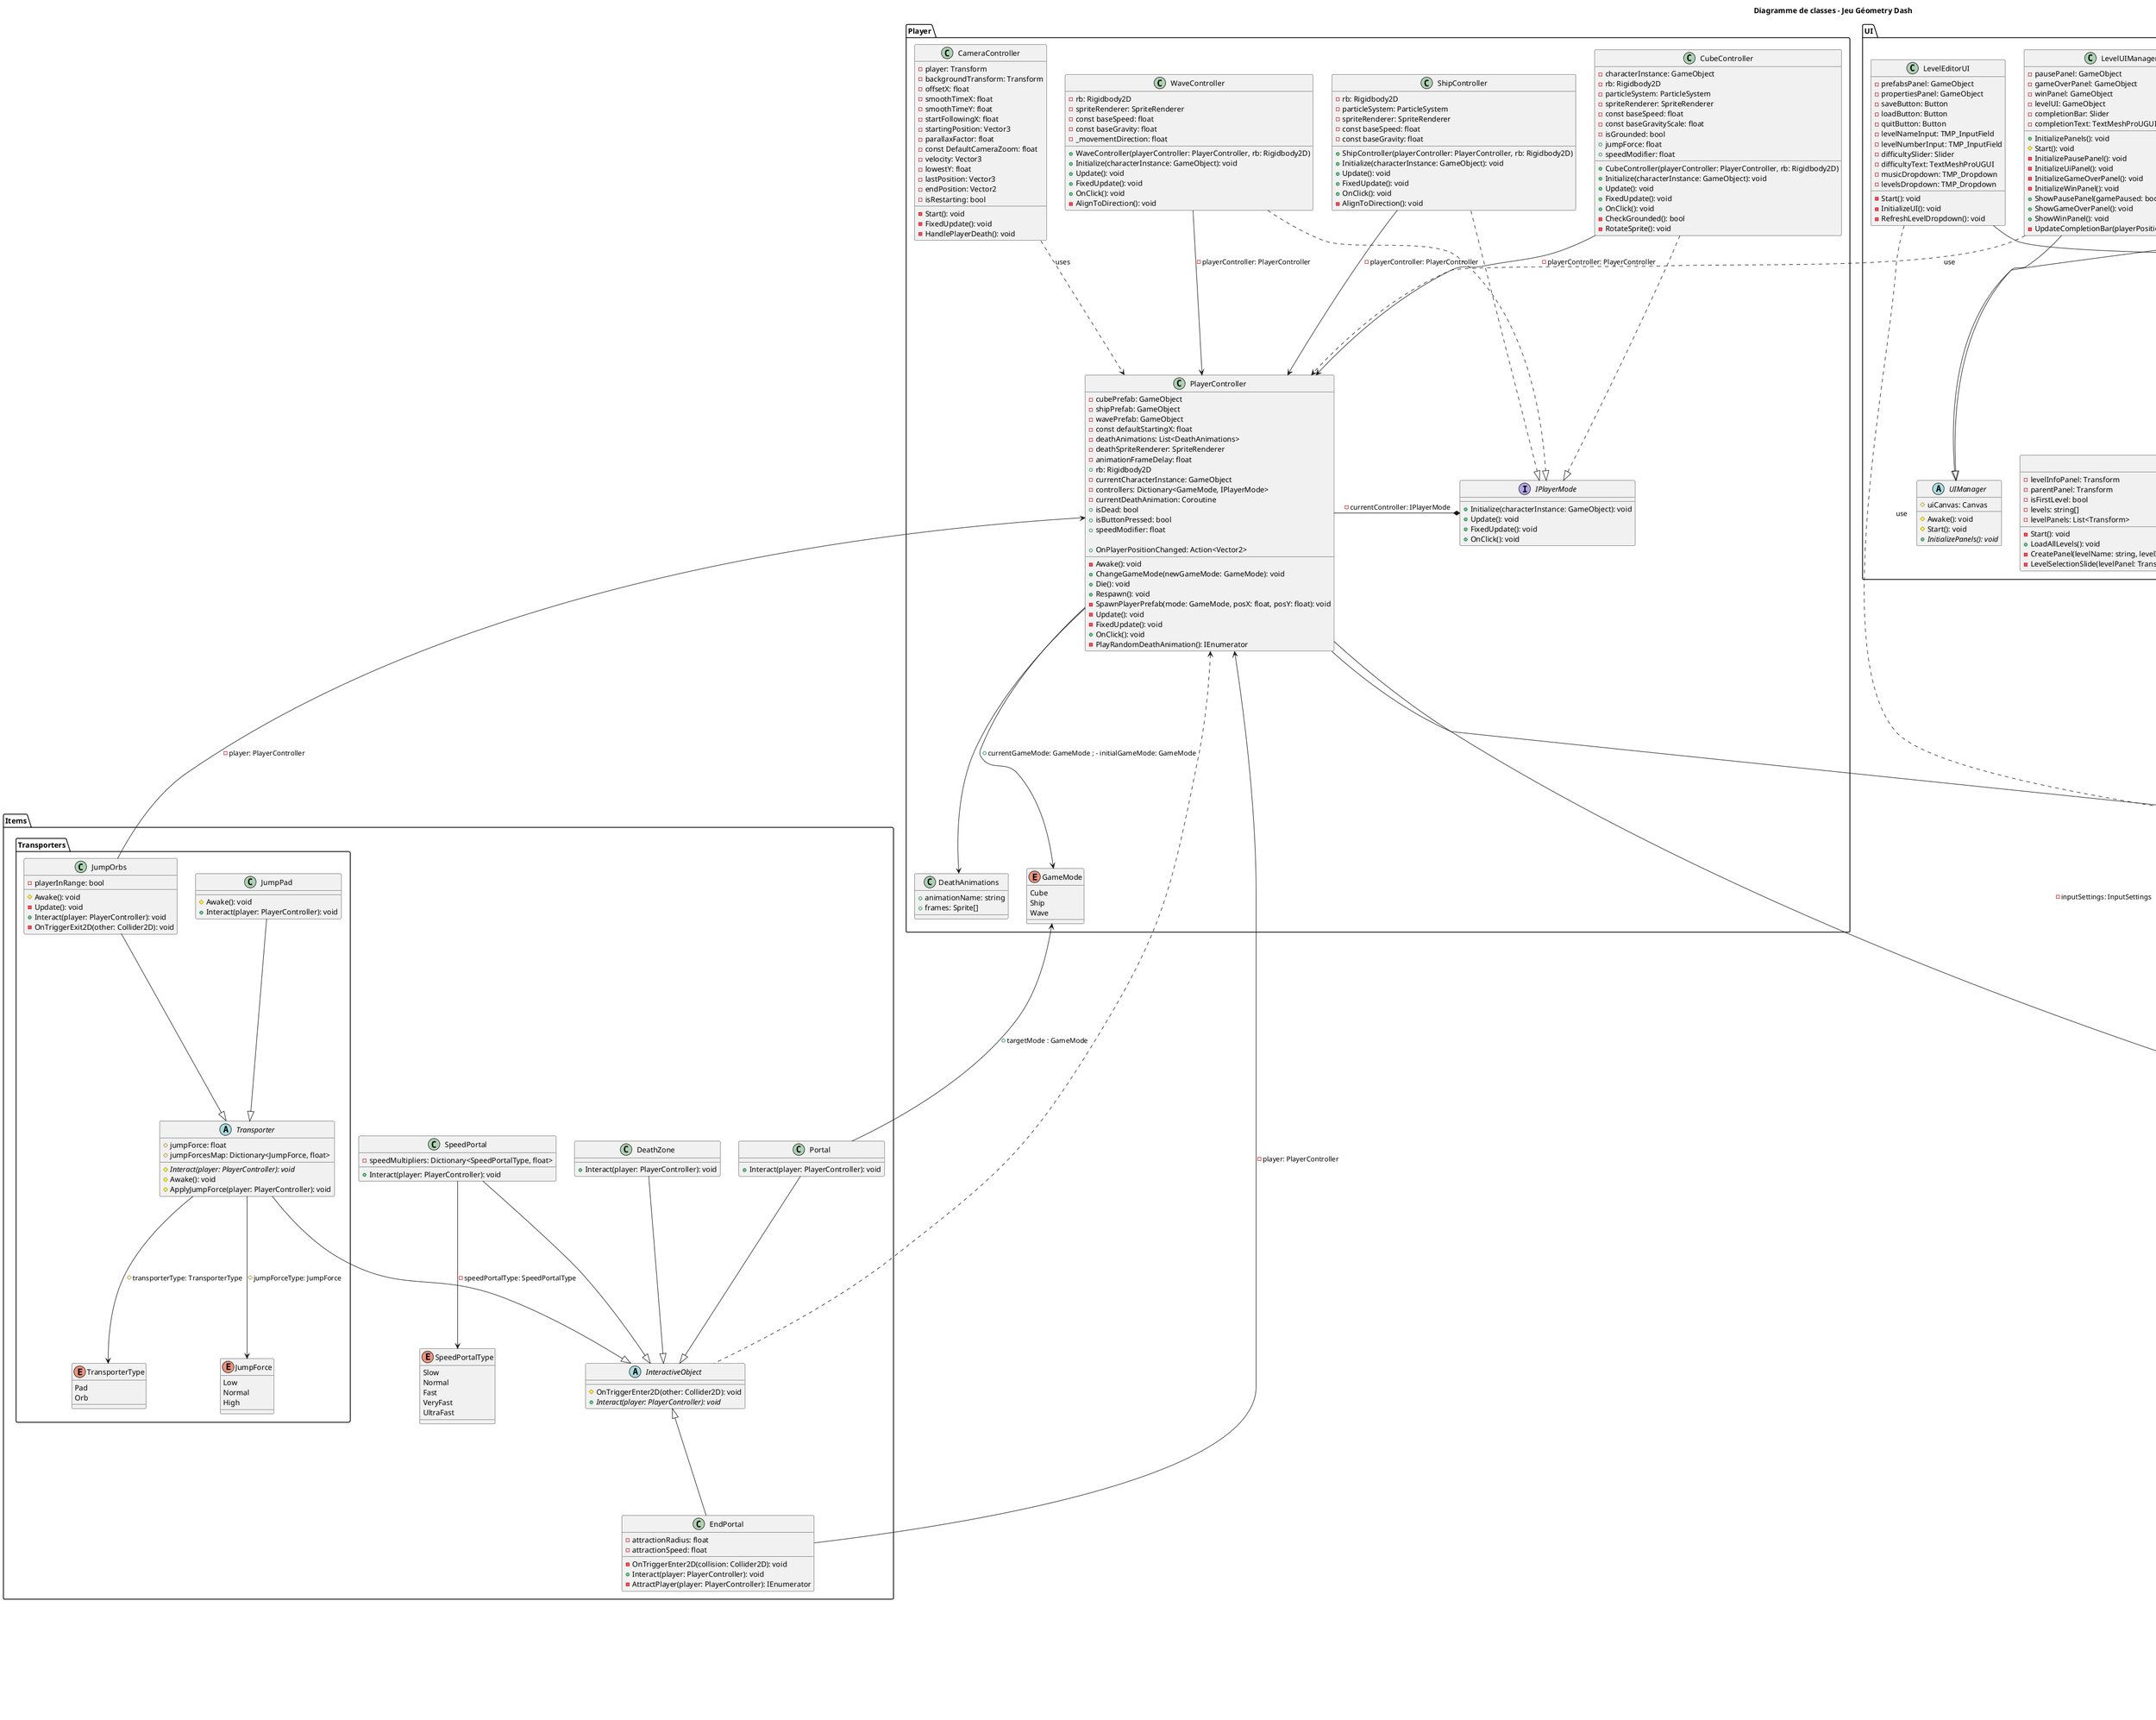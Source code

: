 @startuml
title Diagramme de classes - Jeu Géometry Dash

package "Core" {

    enum GameState {
    MainMenu
    Playing
    Paused
    GameOver
    Victory
    LevelEditor
    }

    class GameManager {
    + CurrentLevel: int
    + CurrentLevelPath: string
    + completionPercentage: float
    + endPosition: float
    + userData: UserData
    - lastActionTime: float
    - const actionCooldown: float
    - onSceneLoaded: UnityAction<Scene, LoadSceneMode>
    + OnJump: Action<int>
    + OnDeath: Action<int>
    + OnLevelComplete: Action<int>
    - Awake(): void
    + StartLevel(levelPath: string): void
    + PauseGame(): void
    + RestartLevel(): void
    + ReturnToMainMenu(): void
    + LoadLevelEditor(): void
    + RecordJump(): void
    + RecordDeath(): void
    + RecordLevelCompleted(): void
    + UpdateCompletion(completion: float): void
    + SaveData(): void
    }

    GameManager *--> GameManager : + {static} Instance: GameManager
    GameManager --> GameState : + CurrentGameState: GameState
    GameManager *--> InputSettings : + inputSettings: InputSettings
    GameManager *--> UserData : + userData: UserData
    GameManager ..> LevelLoader
    GameManager ..> AudioManager
    GameManager ..> SaveSystem
    GameManager ..> LevelData
    GameManager ..> LevelProgress

    class AudioManager {
    + musicSource: AudioSource
    + sfxSource: AudioSource
    + musicVolume: float
    + sfxVolume: float
    - menuMusic: AudioClip
    + Awake(): void
    + Start(): void
    + PlaySFX(clipName: string): void
    + SetMusicVolume(volume: float): void
    + SetSFXVolume(volume: float): void
    + SetMusicClip(clipName: string, stopCurrent: bool, playImmediately: bool): void
    }

    AudioManager *--> AudioManager : + {static} Instance: AudioManager

    class InputSettings {
    + onInputChanged: Action
    + jumpButton_0: KeyCode
    + jumpButton_1: KeyCode
    + pauseButton: KeyCode
    + restartButton: KeyCode
    + editorUpButton: KeyCode
    + editorDownButton: KeyCode
    + editorLeftButton: KeyCode
    + editorRightButton: KeyCode
    + editorRotationButton: KeyCode
    + editorAnchorButton: KeyCode
    + editorRemoveButton: KeyCode

    + SetBinding(ref key: KeyCode, newKey: KeyCode): void
    + ListenForInput(callback: Action<KeyCode>): void
    - WaitForNewInput(callback: Action<KeyCode>): IEnumerator
    + LoadInputSettings(userData: UserData): void
    + ExportToUserData(userData: UserData): void
    }

    class LevelData {
    + name: string
    + levelNumber: int
    + difficulty: int
    + musicFile: string
    + groundColor: string
    + backgroundColor: string
    }

    LevelData *--> LevelObjectData : + levelObjects: List<LevelObjectData>

    class LevelObjectData {
    + type: string
    + rotation: float
    + anchor: string
    
    + LevelObjectData()
    + LevelObjectData(type: string, pos: Vector2, rotation: float, anchor: string)
    }

    LevelObjectData --> CustomVector2 : + position: CustomVector2

    class CustomVector2 {
    + x: float
    + y: float
    
    + CustomVector2()
    + CustomVector2(x: float, y: float)
    + CustomVector2(vector: Vector2)
    }

    class LevelEditor {
    - grid: Grid
    - editorCamera: Camera
    - objectsPanel: GameObject
    - propertiesPanel: GameObject
    - previewPrefab: GameObject
    - buttonPrefab: Button
    - groundPrefab: GameObject
    - backgroundObject: GameObject
    - groundWidth: float
    - offsetX: float
    - groundObject: GameObject
    - prefabDictionary: Dictionary<string, GameObject>
    - currentPreview: GameObject
    - selectedObjectName: string
    - selectedRotationIndex: int
    - selectedAnchor: string
    - placedObjects: List<GameObject>
    - selectedObject: GameObject
    - cameraSpeed: float
    
    - Start(): void
    - LoadAllPrefabs(): void
    - InitializeNewLevel(): void
    - InitializeUI(): void
    - Update(): void
    - HandleCameraMovement(): void
    - HandleCameraZoom(): void
    - HandleEscapeKey(): void
    - ClearSelection(): void
    - HandleObjectPlacement(): void
    - HandleObjectSelection(): void
    - HandleObjectRemoval(): void
    - IsPointerOverUI(): bool
    - RemoveObject(obj: GameObject): void
    - UpdatePreviewPosition(cellPosition: Vector3Int): void
    - SelectObjectType(objectName: string): void
    - PlaceObject(cellPosition: Vector3Int): void
    - CalculateObjectPosition(cellCenter: Vector3, prefab: GameObject): Vector3
    - CycleAnchor(): void
    - CreateGround(endPos: float): void
    + LoadLevel(levelPath: string): void
    + SaveLevel(levelName: string, levelNumber: int, difficulty: int, musicFile: string): void
    }

    LevelEditor *--> LevelData : - currentLevel: LevelData
    LevelEditor --> LevelObjectData : - selectedObjectData: LevelObjectData
    LevelEditor ..> GameManager

    class LevelLoader {
    - prefabsDictionnary: Dictionary<string, GameObject>
    - grid: Grid
    - groundPrefab: GameObject
    - backgroundObject: GameObject
    - backgroundColor: string
    - groundColor: string
    + endPosition: float
    - endingObject: string
    - offsetX: float
    - Awake(): void
    - LoadAllPrefabs(): void
    + LoadLevel(levelPath: string): void
    - CreateGround(start: float, end: float, groundColor: string): void
    - ModifyBackground(start: float, end: float, backgroundColor: string): void
    - PlaceObjectWithAnchor(prefab: GameObject, cellPosition: Vector3Int, rotation: float, anchor: string): void
    }

    LevelLoader --> GameManager
    LevelLoader ..> LevelData
    LevelLoader ..> LevelObjectData
    LevelLoader ..> CustomVector2
    LevelLoader ..> AudioManager

    class SaveSystem {
    - {static} SAVE_FILENAME: string
    - {static} SavePath: string

    + {static} SaveUserData(userData: UserData): void
    + {static} LoadUserData(): UserData
    }

    SaveSystem ..> UserData : uses

    class UserData {
    + totalJumps: int
    + totalDeath: int
    + jumpButton_0: KeyCode
    + jumpButton_1: KeyCode
    + pauseButton: KeyCode
    + restartButton: KeyCode
    + editorUpButton: KeyCode
    + editorDownButton: KeyCode
    + editorLeftButton: KeyCode
    + editorRightButton: KeyCode
    + editorRotationButton: KeyCode
    + editorAnchorButton: KeyCode
    + editorRemoveButton: KeyCoded
    + musicVolume: float
    + sfxVolume: float
    }

    UserData --> LevelProgress : + levelProgress: Dictionary<int, LevelProgress>

    class LevelProgress {
    + isCompleted: bool
    + jumps: int
    + deaths: int
    + bestScore: float
    }
}

package "Items" {
    abstract class InteractiveObject {
    # OnTriggerEnter2D(other: Collider2D): void
    + {abstract} Interact(player: PlayerController): void
    }

    class DeathZone {
    + Interact(player: PlayerController): void
    }

    DeathZone --|> InteractiveObject

    class Portal {
    + Interact(player: PlayerController): void
    }

    Portal --|> InteractiveObject

    class SpeedPortal {
    - speedMultipliers: Dictionary<SpeedPortalType, float>
    + Interact(player: PlayerController): void
    }

    SpeedPortal --|> InteractiveObject
    SpeedPortal --> SpeedPortalType : - speedPortalType: SpeedPortalType

    enum SpeedPortalType {
    Slow
    Normal
    Fast
    VeryFast
    UltraFast
    }

    class EndPortal {
    - attractionRadius: float
    - attractionSpeed: float
    - OnTriggerEnter2D(collision: Collider2D): void
    + Interact(player: PlayerController): void
    - AttractPlayer(player: PlayerController): IEnumerator
    }

    EndPortal -u-|> InteractiveObject

    package "Transporters" {
        abstract class Transporter {
        # jumpForce: float
        # jumpForcesMap: Dictionary<JumpForce, float>
        # {abstract} Interact(player: PlayerController): void
        # Awake(): void
        # ApplyJumpForce(player: PlayerController): void
        }

        Transporter --> TransporterType : # transporterType: TransporterType        
        Transporter --> JumpForce : # jumpForceType: JumpForce
        Transporter --|> InteractiveObject

        class JumpPad {
        # Awake(): void
        + Interact(player: PlayerController): void
        }

        JumpPad --|> Transporter

        class JumpOrbs {
        - playerInRange: bool
        # Awake(): void
        - Update(): void
        + Interact(player: PlayerController): void
        - OnTriggerExit2D(other: Collider2D): void
        }

        JumpOrbs --|> Transporter

        enum TransporterType {
        Pad
        Orb
        }

        enum JumpForce {
        Low
        Normal
        High
        }
    }
}

package "Player" {
    interface IPlayerMode {
    + Initialize(characterInstance: GameObject): void
    + Update(): void
    + FixedUpdate(): void
    + OnClick(): void
    }

    class DeathAnimations {
    + animationName: string
    + frames: Sprite[]
    }

    enum GameMode {
    Cube
    Ship
    Wave
    }

    GameMode <-- Portal : + targetMode : GameMode

    class PlayerController {
    - cubePrefab: GameObject
    - shipPrefab: GameObject
    - wavePrefab: GameObject
    - const defaultStartingX: float
    - deathAnimations: List<DeathAnimations>
    - deathSpriteRenderer: SpriteRenderer
    - animationFrameDelay: float
    + rb: Rigidbody2D
    - currentCharacterInstance: GameObject
    - controllers: Dictionary<GameMode, IPlayerMode>
    - currentDeathAnimation: Coroutine
    + isDead: bool
    + isButtonPressed: bool
    + speedModifier: float

    + OnPlayerPositionChanged: Action<Vector2>
    - Awake(): void
    + ChangeGameMode(newGameMode: GameMode): void
    + Die(): void
    + Respawn(): void
    - SpawnPlayerPrefab(mode: GameMode, posX: float, posY: float): void
    - Update(): void
    - FixedUpdate(): void
    + OnClick(): void
    - PlayRandomDeathAnimation(): IEnumerator
    }

    PlayerController -d-> GameMode : + currentGameMode: GameMode ; - initialGameMode: GameMode
    PlayerController --> GameManager
    PlayerController --> InputSettings : - inputSettings: InputSettings
    PlayerController -r-* IPlayerMode : - currentController: IPlayerMode
    PlayerController -d-> DeathAnimations

    PlayerController <-- EndPortal : - player: PlayerController
    PlayerController <-- JumpOrbs : - player: PlayerController
    PlayerController <.. InteractiveObject

    class CubeController {
    - characterInstance: GameObject
    - rb: Rigidbody2D
    - particleSystem: ParticleSystem
    - spriteRenderer: SpriteRenderer
    - const baseSpeed: float
    - const baseGravityScale: float
    - isGrounded: bool
    + jumpForce: float
    + speedModifier: float
    
    + CubeController(playerController: PlayerController, rb: Rigidbody2D)
    ' IPlayerMode implementation
    + Initialize(characterInstance: GameObject): void
    + Update(): void
    + FixedUpdate(): void
    + OnClick(): void
    - CheckGrounded(): bool
    - RotateSprite(): void
    }

    CubeController --> PlayerController : - playerController: PlayerController
    CubeController ..|> IPlayerMode

    class ShipController {
    - rb: Rigidbody2D
    - particleSystem: ParticleSystem
    - spriteRenderer: SpriteRenderer
    - const baseSpeed: float
    - const baseGravity: float
    
    + ShipController(playerController: PlayerController, rb: Rigidbody2D)
    + Initialize(characterInstance: GameObject): void
    + Update(): void
    + FixedUpdate(): void
    + OnClick(): void
    - AlignToDirection(): void
    }

    ShipController --> PlayerController : - playerController: PlayerController
    ShipController ..|> IPlayerMode

    class WaveController {
    - rb: Rigidbody2D
    - spriteRenderer: SpriteRenderer
    - const baseSpeed: float
    - const baseGravity: float
    - _movementDirection: float
    
    + WaveController(playerController: PlayerController, rb: Rigidbody2D)
    + Initialize(characterInstance: GameObject): void
    + Update(): void
    + FixedUpdate(): void
    + OnClick(): void
    - AlignToDirection(): void
    }

    WaveController --> PlayerController : - playerController: PlayerController
    WaveController ..|> IPlayerMode

    class CameraController {
    - player: Transform
    - backgroundTransform: Transform
    - offsetX: float
    - smoothTimeX: float
    - smoothTimeY: float
    - startFollowingX: float
    - startingPosition: Vector3
    - parallaxFactor: float
    - const DefaultCameraZoom: float
    - velocity: Vector3
    - lowestY: float
    - lastPosition: Vector3
    - endPosition: Vector2
    - isRestarting: bool
    
    - Start(): void
    - FixedUpdate(): void
    - HandlePlayerDeath(): void
    }

    CameraController ..> PlayerController : uses
}

package UI {
    abstract class UIManager {
    # uiCanvas: Canvas
    
    # Awake(): void
    # Start(): void
    + {abstract} InitializePanels(): void
    }

    class MainMenuManager {
    - mainMenuPanel: GameObject
    - levelSelectionPanel: GameObject
    - settingsPanel: GameObject
    - statsPanel: GameObject
    - askInputPanel: GameObject
    + InitializePanels(): void
    - InitializeMainMenu(): void
    - InitializeLevelSelection(): void
    - InitializeStats(): void
    - InitializeSettings(): void
    - UpdateGlobalStats(): void
    - UpdateLevelStats(levelID: int): void
    + ShowMainMenu(): void
    + ShowLevelSelection(): void
    + ShowStats(): void
    + ShowSettings(): void
    - QuitGame(): void
    }

    MainMenuManager --|> UIManager
    MainMenuManager ..> GameManager : use 
    MainMenuManager ..> UserData : use
    MainMenuManager ..> LevelSelection : use

    class LevelUIManager {
    - pausePanel: GameObject
    - gameOverPanel: GameObject
    - winPanel: GameObject
    - levelUI: GameObject
    - completionBar: Slider
    - completionText: TextMeshProUGUI
    + InitializePanels(): void
    # Start(): void
    - InitializePausePanel(): void
    - InitializeUiPanel(): void
    - InitializeGameOverPanel(): void
    - InitializeWinPanel(): void
    + ShowPausePanel(gamePaused: bool): void
    + ShowGameOverPanel(): void
    + ShowWinPanel(): void
    - UpdateCompletionBar(playerPosition: Vector2): void
    }

    LevelUIManager --|> UIManager
    LevelUIManager ..> GameManager : use
    LevelUIManager ..> PlayerController : use

    class LevelSelection {
    - levelInfoPanel: Transform
    - parentPanel: Transform
    - isFirstLevel: bool
    - levels: string[]
    - levelPanels: List<Transform>
    - Start(): void
    + LoadAllLevels(): void
    - CreatePanel(levelName: string, levelID: int, levelPath: string, panelIndex: int): void
    - LevelSelectionSlide(levelPanel: Transform, nextLevelPanel: Transform, direction: int): IEnumerator
    }

    LevelSelection ..> GameManager : use

    class LevelEditorUI {

    - prefabsPanel: GameObject
    - propertiesPanel: GameObject
    - saveButton: Button
    - loadButton: Button
    - quitButton: Button
    - levelNameInput: TMP_InputField
    - levelNumberInput: TMP_InputField
    - difficultySlider: Slider
    - difficultyText: TextMeshProUGUI
    - musicDropdown: TMP_Dropdown
    - levelsDropdown: TMP_Dropdown
    - Start(): void
    - InitializeUI(): void
    - RefreshLevelDropdown(): void
    }

    LevelEditorUI --> LevelEditor : - levelEditor: LevelEditor
    LevelEditorUI ..> GameManager : use
}

@enduml